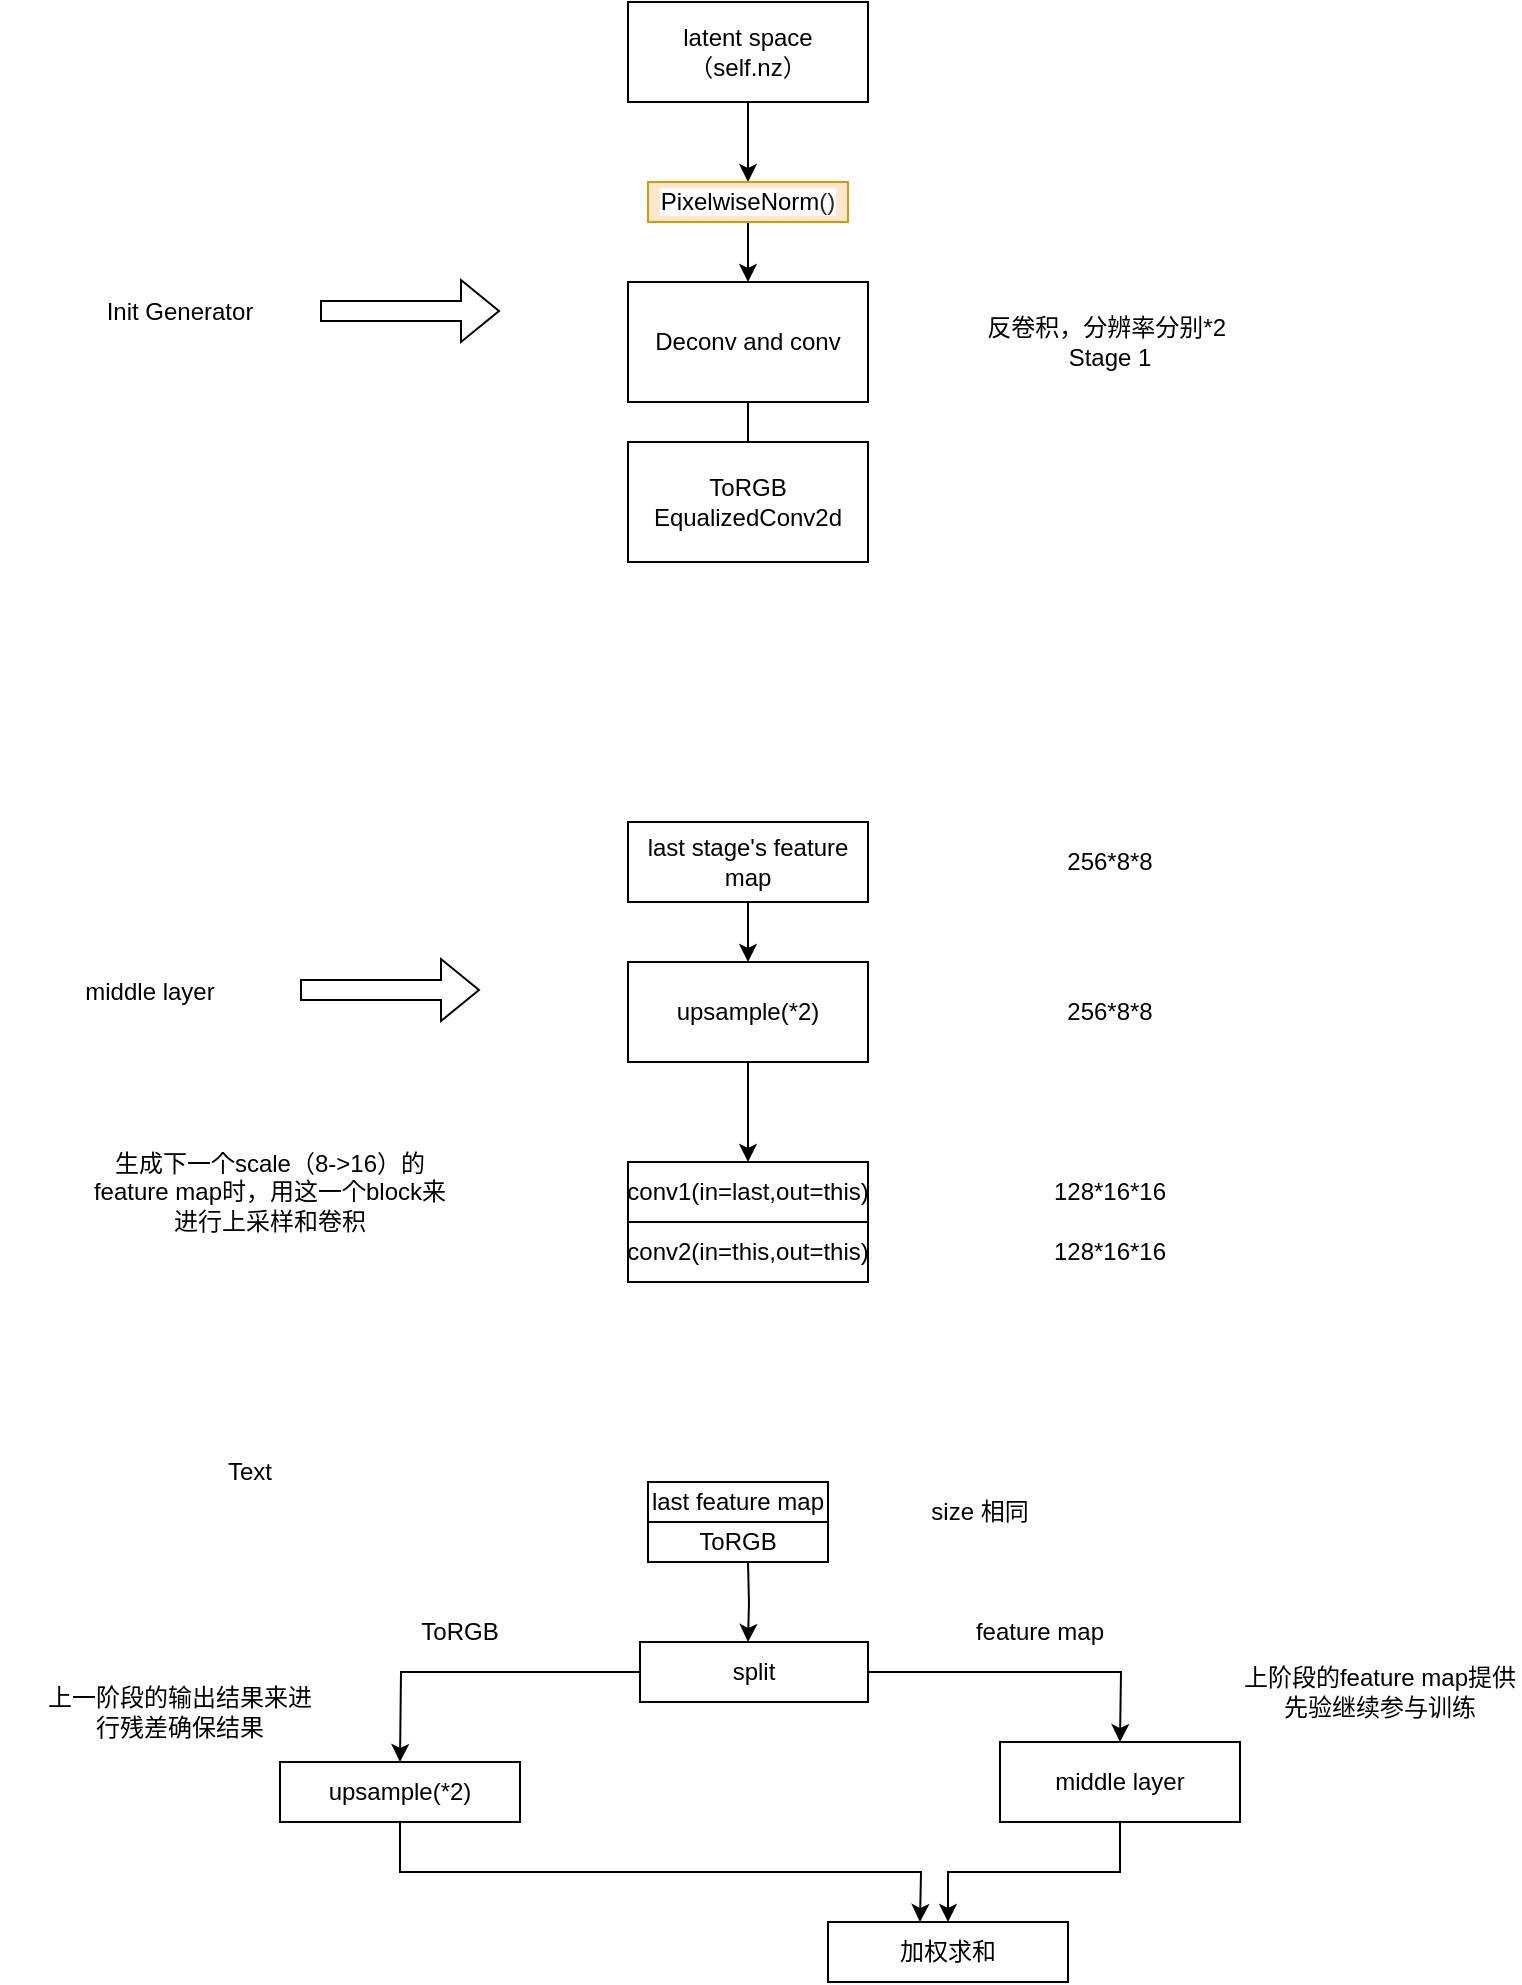 <mxfile version="15.4.0" type="device" pages="2"><diagram id="NvwPP1Ok2Q3GUZHNxRe3" name="Page-1"><mxGraphModel dx="1089" dy="810" grid="1" gridSize="10" guides="1" tooltips="1" connect="1" arrows="1" fold="1" page="1" pageScale="1" pageWidth="827" pageHeight="1169" math="0" shadow="0"><root><mxCell id="0"/><mxCell id="1" parent="0"/><mxCell id="ZQO6DVLImbm-Ayni14ZK-1" value="latent space （self.nz）" style="rounded=0;whiteSpace=wrap;html=1;" parent="1" vertex="1"><mxGeometry x="354" y="90" width="120" height="50" as="geometry"/></mxCell><mxCell id="ZQO6DVLImbm-Ayni14ZK-3" value="" style="endArrow=classic;html=1;rounded=0;exitX=0.5;exitY=1;exitDx=0;exitDy=0;" parent="1" source="ZQO6DVLImbm-Ayni14ZK-1" edge="1"><mxGeometry width="50" height="50" relative="1" as="geometry"><mxPoint x="390" y="410" as="sourcePoint"/><mxPoint x="414" y="180" as="targetPoint"/></mxGeometry></mxCell><mxCell id="ZQO6DVLImbm-Ayni14ZK-5" style="edgeStyle=orthogonalEdgeStyle;rounded=0;orthogonalLoop=1;jettySize=auto;html=1;exitX=0.5;exitY=1;exitDx=0;exitDy=0;" parent="1" source="ZQO6DVLImbm-Ayni14ZK-4" target="ZQO6DVLImbm-Ayni14ZK-6" edge="1"><mxGeometry relative="1" as="geometry"><mxPoint x="414" y="260" as="targetPoint"/></mxGeometry></mxCell><mxCell id="ZQO6DVLImbm-Ayni14ZK-4" value="&#10;&#10;&lt;span class=&quot;pl-v&quot; style=&quot;box-sizing: border-box; font-size: 12px; font-style: normal; font-weight: 400; letter-spacing: normal; text-indent: 0px; text-transform: none; word-spacing: 0px; background-color: rgb(255, 255, 255);&quot;&gt;&lt;span class=&quot;pl-token&quot; style=&quot;box-sizing: border-box&quot;&gt;PixelwiseNorm&lt;/span&gt;&lt;/span&gt;&lt;span style=&quot;color: rgb(36, 41, 47); font-size: 12px; font-style: normal; font-weight: 400; letter-spacing: normal; text-indent: 0px; text-transform: none; word-spacing: 0px; background-color: rgb(255, 255, 255); display: inline; float: none;&quot;&gt;()&lt;/span&gt;&#10;&#10;" style="rounded=0;whiteSpace=wrap;html=1;fillColor=#ffe6cc;strokeColor=#d79b00;" parent="1" vertex="1"><mxGeometry x="364" y="180" width="100" height="20" as="geometry"/></mxCell><mxCell id="ZQO6DVLImbm-Ayni14ZK-10" style="edgeStyle=orthogonalEdgeStyle;rounded=0;orthogonalLoop=1;jettySize=auto;html=1;exitX=0.5;exitY=1;exitDx=0;exitDy=0;" parent="1" source="ZQO6DVLImbm-Ayni14ZK-6" edge="1"><mxGeometry relative="1" as="geometry"><mxPoint x="414" y="320" as="targetPoint"/></mxGeometry></mxCell><mxCell id="ZQO6DVLImbm-Ayni14ZK-6" value="Deconv and conv" style="rounded=0;whiteSpace=wrap;html=1;" parent="1" vertex="1"><mxGeometry x="354" y="230" width="120" height="60" as="geometry"/></mxCell><mxCell id="ZQO6DVLImbm-Ayni14ZK-9" value="反卷积，分辨率分别*2&amp;nbsp;&lt;br&gt;Stage 1" style="text;html=1;strokeColor=none;fillColor=none;align=center;verticalAlign=middle;whiteSpace=wrap;rounded=0;" parent="1" vertex="1"><mxGeometry x="490" y="245" width="210" height="30" as="geometry"/></mxCell><mxCell id="ZQO6DVLImbm-Ayni14ZK-11" value="ToRGB&lt;br&gt;&lt;span style=&quot;color: rgb(36 , 41 , 47) ; font-family: , , &amp;#34;sf mono&amp;#34; , &amp;#34;menlo&amp;#34; , &amp;#34;consolas&amp;#34; , &amp;#34;liberation mono&amp;#34; , monospace ; background-color: rgb(255 , 255 , 255)&quot;&gt; &lt;/span&gt;&lt;span class=&quot;pl-v&quot; style=&quot;box-sizing: border-box ; font-family: , , &amp;#34;sf mono&amp;#34; , &amp;#34;menlo&amp;#34; , &amp;#34;consolas&amp;#34; , &amp;#34;liberation mono&amp;#34; , monospace ; background-color: rgb(255 , 255 , 255)&quot;&gt;&lt;span class=&quot;pl-token&quot; style=&quot;box-sizing: border-box&quot;&gt;EqualizedConv2d&lt;/span&gt;&lt;/span&gt;" style="rounded=0;whiteSpace=wrap;html=1;" parent="1" vertex="1"><mxGeometry x="354" y="310" width="120" height="60" as="geometry"/></mxCell><mxCell id="ZQO6DVLImbm-Ayni14ZK-13" value="Init Generator" style="text;html=1;strokeColor=none;fillColor=none;align=center;verticalAlign=middle;whiteSpace=wrap;rounded=0;" parent="1" vertex="1"><mxGeometry x="40" y="230" width="180" height="30" as="geometry"/></mxCell><mxCell id="ZQO6DVLImbm-Ayni14ZK-15" value="" style="shape=flexArrow;endArrow=classic;html=1;rounded=0;" parent="1" edge="1"><mxGeometry width="50" height="50" relative="1" as="geometry"><mxPoint x="200" y="244.5" as="sourcePoint"/><mxPoint x="290" y="244.5" as="targetPoint"/><Array as="points"><mxPoint x="290" y="244.5"/></Array></mxGeometry></mxCell><mxCell id="ZQO6DVLImbm-Ayni14ZK-17" style="edgeStyle=orthogonalEdgeStyle;rounded=0;orthogonalLoop=1;jettySize=auto;html=1;fontColor=#000000;" parent="1" source="ZQO6DVLImbm-Ayni14ZK-16" edge="1"><mxGeometry relative="1" as="geometry"><mxPoint x="414" y="570" as="targetPoint"/></mxGeometry></mxCell><mxCell id="ZQO6DVLImbm-Ayni14ZK-16" value="&lt;span style=&quot;background-color: rgb(255 , 255 , 255)&quot;&gt;last stage's feature map&lt;/span&gt;" style="rounded=0;whiteSpace=wrap;html=1;" parent="1" vertex="1"><mxGeometry x="354" y="500" width="120" height="40" as="geometry"/></mxCell><mxCell id="ZQO6DVLImbm-Ayni14ZK-18" value="conv1(in=last,out=this)" style="rounded=0;whiteSpace=wrap;html=1;fontColor=#000000;" parent="1" vertex="1"><mxGeometry x="354" y="670" width="120" height="30" as="geometry"/></mxCell><mxCell id="ZQO6DVLImbm-Ayni14ZK-23" value="conv2(in=this,out=this)" style="rounded=0;whiteSpace=wrap;html=1;fontColor=#000000;" parent="1" vertex="1"><mxGeometry x="354" y="700" width="120" height="30" as="geometry"/></mxCell><mxCell id="ZQO6DVLImbm-Ayni14ZK-24" value="256*8*8" style="text;html=1;strokeColor=none;fillColor=none;align=center;verticalAlign=middle;whiteSpace=wrap;rounded=0;fontColor=#000000;" parent="1" vertex="1"><mxGeometry x="540" y="505" width="110" height="30" as="geometry"/></mxCell><mxCell id="ZQO6DVLImbm-Ayni14ZK-25" value="128*16*16" style="text;html=1;strokeColor=none;fillColor=none;align=center;verticalAlign=middle;whiteSpace=wrap;rounded=0;fontColor=#000000;" parent="1" vertex="1"><mxGeometry x="540" y="670" width="110" height="30" as="geometry"/></mxCell><mxCell id="ZQO6DVLImbm-Ayni14ZK-26" value="128*16*16" style="text;html=1;strokeColor=none;fillColor=none;align=center;verticalAlign=middle;whiteSpace=wrap;rounded=0;fontColor=#000000;" parent="1" vertex="1"><mxGeometry x="540" y="700" width="110" height="30" as="geometry"/></mxCell><mxCell id="ZQO6DVLImbm-Ayni14ZK-28" style="edgeStyle=orthogonalEdgeStyle;rounded=0;orthogonalLoop=1;jettySize=auto;html=1;entryX=0.5;entryY=0;entryDx=0;entryDy=0;fontColor=#000000;" parent="1" source="ZQO6DVLImbm-Ayni14ZK-27" target="ZQO6DVLImbm-Ayni14ZK-18" edge="1"><mxGeometry relative="1" as="geometry"/></mxCell><mxCell id="ZQO6DVLImbm-Ayni14ZK-27" value="upsample(*2)" style="rounded=0;whiteSpace=wrap;html=1;fontColor=#000000;" parent="1" vertex="1"><mxGeometry x="354" y="570" width="120" height="50" as="geometry"/></mxCell><mxCell id="ZQO6DVLImbm-Ayni14ZK-29" value="256*8*8" style="text;html=1;strokeColor=none;fillColor=none;align=center;verticalAlign=middle;whiteSpace=wrap;rounded=0;fontColor=#000000;" parent="1" vertex="1"><mxGeometry x="540" y="580" width="110" height="30" as="geometry"/></mxCell><mxCell id="ZQO6DVLImbm-Ayni14ZK-31" value="middle layer" style="text;html=1;strokeColor=none;fillColor=none;align=center;verticalAlign=middle;whiteSpace=wrap;rounded=0;fontColor=#000000;" parent="1" vertex="1"><mxGeometry x="40" y="570" width="150" height="30" as="geometry"/></mxCell><mxCell id="ZQO6DVLImbm-Ayni14ZK-32" value="" style="shape=flexArrow;endArrow=classic;html=1;rounded=0;" parent="1" edge="1"><mxGeometry width="50" height="50" relative="1" as="geometry"><mxPoint x="190" y="584" as="sourcePoint"/><mxPoint x="280" y="584" as="targetPoint"/><Array as="points"><mxPoint x="280" y="584"/></Array></mxGeometry></mxCell><mxCell id="ZQO6DVLImbm-Ayni14ZK-34" value="生成下一个scale（8-&amp;gt;16）的feature map时，用这一个block来进行上采样和卷积" style="text;html=1;strokeColor=none;fillColor=none;align=center;verticalAlign=middle;whiteSpace=wrap;rounded=0;fontColor=#000000;" parent="1" vertex="1"><mxGeometry x="80" y="630" width="190" height="110" as="geometry"/></mxCell><mxCell id="ZQO6DVLImbm-Ayni14ZK-36" style="edgeStyle=orthogonalEdgeStyle;rounded=0;orthogonalLoop=1;jettySize=auto;html=1;fontColor=#000000;" parent="1" edge="1"><mxGeometry relative="1" as="geometry"><mxPoint x="414" y="910" as="targetPoint"/><mxPoint x="414" y="870" as="sourcePoint"/></mxGeometry></mxCell><mxCell id="ZQO6DVLImbm-Ayni14ZK-52" value="last feature map" style="rounded=0;whiteSpace=wrap;html=1;fontColor=#000000;" parent="1" vertex="1"><mxGeometry x="364" y="830" width="90" height="20" as="geometry"/></mxCell><mxCell id="ZQO6DVLImbm-Ayni14ZK-53" value="ToRGB" style="rounded=0;whiteSpace=wrap;html=1;fontColor=#000000;" parent="1" vertex="1"><mxGeometry x="364" y="850" width="90" height="20" as="geometry"/></mxCell><mxCell id="ZQO6DVLImbm-Ayni14ZK-54" value="size 相同" style="text;html=1;strokeColor=none;fillColor=none;align=center;verticalAlign=middle;whiteSpace=wrap;rounded=0;fontColor=#000000;" parent="1" vertex="1"><mxGeometry x="480" y="830" width="100" height="30" as="geometry"/></mxCell><mxCell id="ZQO6DVLImbm-Ayni14ZK-56" style="edgeStyle=orthogonalEdgeStyle;rounded=0;orthogonalLoop=1;jettySize=auto;html=1;fontColor=#000000;" parent="1" source="ZQO6DVLImbm-Ayni14ZK-55" edge="1"><mxGeometry relative="1" as="geometry"><mxPoint x="240" y="970" as="targetPoint"/></mxGeometry></mxCell><mxCell id="ZQO6DVLImbm-Ayni14ZK-57" style="edgeStyle=orthogonalEdgeStyle;rounded=0;orthogonalLoop=1;jettySize=auto;html=1;exitX=1;exitY=0.5;exitDx=0;exitDy=0;fontColor=#000000;" parent="1" source="ZQO6DVLImbm-Ayni14ZK-55" edge="1"><mxGeometry relative="1" as="geometry"><mxPoint x="600" y="960" as="targetPoint"/></mxGeometry></mxCell><mxCell id="ZQO6DVLImbm-Ayni14ZK-55" value="split" style="rounded=0;whiteSpace=wrap;html=1;fontColor=#000000;" parent="1" vertex="1"><mxGeometry x="360" y="910" width="114" height="30" as="geometry"/></mxCell><mxCell id="ZQO6DVLImbm-Ayni14ZK-66" style="edgeStyle=orthogonalEdgeStyle;rounded=0;orthogonalLoop=1;jettySize=auto;html=1;exitX=0.5;exitY=1;exitDx=0;exitDy=0;fontColor=#000000;" parent="1" source="ZQO6DVLImbm-Ayni14ZK-58" edge="1"><mxGeometry relative="1" as="geometry"><mxPoint x="500" y="1050" as="targetPoint"/></mxGeometry></mxCell><mxCell id="ZQO6DVLImbm-Ayni14ZK-58" value="upsample(*2)" style="rounded=0;whiteSpace=wrap;html=1;fontColor=#000000;" parent="1" vertex="1"><mxGeometry x="180" y="970" width="120" height="30" as="geometry"/></mxCell><mxCell id="ZQO6DVLImbm-Ayni14ZK-59" value="ToRGB" style="text;html=1;strokeColor=none;fillColor=none;align=center;verticalAlign=middle;whiteSpace=wrap;rounded=0;fontColor=#000000;" parent="1" vertex="1"><mxGeometry x="240" y="890" width="60" height="30" as="geometry"/></mxCell><mxCell id="ZQO6DVLImbm-Ayni14ZK-60" value="feature map" style="text;html=1;strokeColor=none;fillColor=none;align=center;verticalAlign=middle;whiteSpace=wrap;rounded=0;fontColor=#000000;" parent="1" vertex="1"><mxGeometry x="520" y="890" width="80" height="30" as="geometry"/></mxCell><mxCell id="ZQO6DVLImbm-Ayni14ZK-63" value="上一阶段的输出结果来进行残差确保结果" style="text;html=1;strokeColor=none;fillColor=none;align=center;verticalAlign=middle;whiteSpace=wrap;rounded=0;fontColor=#000000;" parent="1" vertex="1"><mxGeometry x="60" y="930" width="140" height="30" as="geometry"/></mxCell><mxCell id="ZQO6DVLImbm-Ayni14ZK-67" style="edgeStyle=orthogonalEdgeStyle;rounded=0;orthogonalLoop=1;jettySize=auto;html=1;exitX=0.5;exitY=1;exitDx=0;exitDy=0;fontColor=#000000;" parent="1" source="ZQO6DVLImbm-Ayni14ZK-64" target="ZQO6DVLImbm-Ayni14ZK-68" edge="1"><mxGeometry relative="1" as="geometry"><mxPoint x="600" y="1050" as="targetPoint"/></mxGeometry></mxCell><mxCell id="ZQO6DVLImbm-Ayni14ZK-64" value="middle layer" style="rounded=0;whiteSpace=wrap;html=1;fontColor=#000000;" parent="1" vertex="1"><mxGeometry x="540" y="960" width="120" height="40" as="geometry"/></mxCell><mxCell id="ZQO6DVLImbm-Ayni14ZK-65" value="上阶段的feature map提供先验继续参与训练" style="text;html=1;strokeColor=none;fillColor=none;align=center;verticalAlign=middle;whiteSpace=wrap;rounded=0;fontColor=#000000;" parent="1" vertex="1"><mxGeometry x="660" y="920" width="140" height="30" as="geometry"/></mxCell><mxCell id="ZQO6DVLImbm-Ayni14ZK-68" value="加权求和" style="rounded=0;whiteSpace=wrap;html=1;fontColor=#000000;" parent="1" vertex="1"><mxGeometry x="454" y="1050" width="120" height="30" as="geometry"/></mxCell><mxCell id="C6ZLuLgWiAo4SXpENCkx-1" value="Text" style="text;html=1;strokeColor=none;fillColor=none;align=center;verticalAlign=middle;whiteSpace=wrap;rounded=0;" vertex="1" parent="1"><mxGeometry x="60" y="810" width="210" height="30" as="geometry"/></mxCell></root></mxGraphModel></diagram><diagram id="MRm7hYM9w2q_CKQRevUT" name="第 2 页"><mxGraphModel dx="1916" dy="810" grid="1" gridSize="10" guides="1" tooltips="1" connect="1" arrows="1" fold="1" page="1" pageScale="1" pageWidth="827" pageHeight="1169" math="0" shadow="0"><root><mxCell id="OIkj9d6bI8l3Yt-hvBGD-0"/><mxCell id="OIkj9d6bI8l3Yt-hvBGD-1" parent="OIkj9d6bI8l3Yt-hvBGD-0"/><mxCell id="HZy1NiFDGmL6V-2gkKSl-12" value="" style="edgeStyle=orthogonalEdgeStyle;rounded=0;orthogonalLoop=1;jettySize=auto;html=1;" parent="OIkj9d6bI8l3Yt-hvBGD-1" source="HZy1NiFDGmL6V-2gkKSl-5" target="HZy1NiFDGmL6V-2gkKSl-11" edge="1"><mxGeometry relative="1" as="geometry"/></mxCell><mxCell id="HZy1NiFDGmL6V-2gkKSl-5" value="Start" style="rounded=0;whiteSpace=wrap;html=1;" parent="OIkj9d6bI8l3Yt-hvBGD-1" vertex="1"><mxGeometry x="130" y="120" width="120" height="40" as="geometry"/></mxCell><mxCell id="HZy1NiFDGmL6V-2gkKSl-6" value="self.tickers(dataloader每传递一次数据就+1) 用来控制合适grow何时flush" style="text;html=1;strokeColor=none;fillColor=none;align=center;verticalAlign=middle;whiteSpace=wrap;rounded=0;" parent="OIkj9d6bI8l3Yt-hvBGD-1" vertex="1"><mxGeometry x="-1" y="60" width="430" height="20" as="geometry"/></mxCell><mxCell id="HZy1NiFDGmL6V-2gkKSl-13" style="edgeStyle=orthogonalEdgeStyle;rounded=0;orthogonalLoop=1;jettySize=auto;html=1;startArrow=none;" parent="OIkj9d6bI8l3Yt-hvBGD-1" source="HZy1NiFDGmL6V-2gkKSl-14" edge="1"><mxGeometry relative="1" as="geometry"><mxPoint y="310" as="targetPoint"/></mxGeometry></mxCell><mxCell id="W5gNc6yxra2LOmc0WYb1-0" value="Stage != 1" style="edgeStyle=orthogonalEdgeStyle;rounded=0;orthogonalLoop=1;jettySize=auto;html=1;exitX=1;exitY=0.5;exitDx=0;exitDy=0;entryX=0.5;entryY=0;entryDx=0;entryDy=0;" edge="1" parent="OIkj9d6bI8l3Yt-hvBGD-1" source="HZy1NiFDGmL6V-2gkKSl-11" target="W5gNc6yxra2LOmc0WYb1-2"><mxGeometry relative="1" as="geometry"><mxPoint x="360" y="300" as="targetPoint"/><Array as="points"><mxPoint x="360" y="230"/></Array></mxGeometry></mxCell><mxCell id="HZy1NiFDGmL6V-2gkKSl-11" value="Stage?" style="rhombus;whiteSpace=wrap;html=1;rounded=0;" parent="OIkj9d6bI8l3Yt-hvBGD-1" vertex="1"><mxGeometry x="150" y="190" width="80" height="80" as="geometry"/></mxCell><mxCell id="HZy1NiFDGmL6V-2gkKSl-14" value="Stage=1" style="text;html=1;strokeColor=none;fillColor=none;align=center;verticalAlign=middle;whiteSpace=wrap;rounded=0;" parent="OIkj9d6bI8l3Yt-hvBGD-1" vertex="1"><mxGeometry x="30" y="215" width="60" height="30" as="geometry"/></mxCell><mxCell id="HZy1NiFDGmL6V-2gkKSl-15" value="" style="edgeStyle=orthogonalEdgeStyle;rounded=0;orthogonalLoop=1;jettySize=auto;html=1;endArrow=none;" parent="OIkj9d6bI8l3Yt-hvBGD-1" source="HZy1NiFDGmL6V-2gkKSl-11" target="HZy1NiFDGmL6V-2gkKSl-14" edge="1"><mxGeometry relative="1" as="geometry"><mxPoint y="310" as="targetPoint"/><mxPoint x="150" y="230" as="sourcePoint"/></mxGeometry></mxCell><mxCell id="HZy1NiFDGmL6V-2gkKSl-18" style="edgeStyle=orthogonalEdgeStyle;rounded=0;orthogonalLoop=1;jettySize=auto;html=1;" parent="OIkj9d6bI8l3Yt-hvBGD-1" source="HZy1NiFDGmL6V-2gkKSl-17" edge="1"><mxGeometry relative="1" as="geometry"><mxPoint y="400" as="targetPoint"/></mxGeometry></mxCell><mxCell id="HZy1NiFDGmL6V-2gkKSl-17" value="alpha=0,不需要残差" style="rounded=0;whiteSpace=wrap;html=1;" parent="OIkj9d6bI8l3Yt-hvBGD-1" vertex="1"><mxGeometry x="-60" y="310" width="120" height="40" as="geometry"/></mxCell><mxCell id="HZy1NiFDGmL6V-2gkKSl-19" value="alpha=0,不需要残差" style="rounded=0;whiteSpace=wrap;html=1;" parent="OIkj9d6bI8l3Yt-hvBGD-1" vertex="1"><mxGeometry x="-60" y="400" width="120" height="40" as="geometry"/></mxCell><mxCell id="W5gNc6yxra2LOmc0WYb1-4" style="edgeStyle=orthogonalEdgeStyle;rounded=0;orthogonalLoop=1;jettySize=auto;html=1;" edge="1" parent="OIkj9d6bI8l3Yt-hvBGD-1" source="W5gNc6yxra2LOmc0WYb1-2"><mxGeometry relative="1" as="geometry"><mxPoint x="230" y="410" as="targetPoint"/></mxGeometry></mxCell><mxCell id="W5gNc6yxra2LOmc0WYb1-8" style="edgeStyle=orthogonalEdgeStyle;rounded=0;orthogonalLoop=1;jettySize=auto;html=1;" edge="1" parent="OIkj9d6bI8l3Yt-hvBGD-1" source="W5gNc6yxra2LOmc0WYb1-2"><mxGeometry relative="1" as="geometry"><mxPoint x="360" y="410" as="targetPoint"/></mxGeometry></mxCell><mxCell id="W5gNc6yxra2LOmc0WYb1-10" style="edgeStyle=orthogonalEdgeStyle;rounded=0;orthogonalLoop=1;jettySize=auto;html=1;exitX=1;exitY=0.5;exitDx=0;exitDy=0;" edge="1" parent="OIkj9d6bI8l3Yt-hvBGD-1" source="W5gNc6yxra2LOmc0WYb1-2"><mxGeometry relative="1" as="geometry"><mxPoint x="500" y="410" as="targetPoint"/></mxGeometry></mxCell><mxCell id="W5gNc6yxra2LOmc0WYb1-2" value="Tick" style="rhombus;whiteSpace=wrap;html=1;rounded=0;" vertex="1" parent="OIkj9d6bI8l3Yt-hvBGD-1"><mxGeometry x="320" y="310" width="80" height="80" as="geometry"/></mxCell><mxCell id="W5gNc6yxra2LOmc0WYb1-3" value="用来更新alpha值，结合delta" style="text;html=1;strokeColor=none;fillColor=none;align=center;verticalAlign=middle;whiteSpace=wrap;rounded=0;" vertex="1" parent="OIkj9d6bI8l3Yt-hvBGD-1"><mxGeometry x="390" y="280" width="180" height="30" as="geometry"/></mxCell><mxCell id="W5gNc6yxra2LOmc0WYb1-6" value="tick=0" style="text;html=1;strokeColor=none;fillColor=none;align=center;verticalAlign=middle;whiteSpace=wrap;rounded=0;" vertex="1" parent="OIkj9d6bI8l3Yt-hvBGD-1"><mxGeometry x="160" y="360" width="60" height="30" as="geometry"/></mxCell><mxCell id="W5gNc6yxra2LOmc0WYb1-7" value="alpha=0" style="rounded=0;whiteSpace=wrap;html=1;" vertex="1" parent="OIkj9d6bI8l3Yt-hvBGD-1"><mxGeometry x="200" y="410" width="70" height="50" as="geometry"/></mxCell><mxCell id="W5gNc6yxra2LOmc0WYb1-9" value="alpha递增" style="rounded=0;whiteSpace=wrap;html=1;" vertex="1" parent="OIkj9d6bI8l3Yt-hvBGD-1"><mxGeometry x="325" y="410" width="70" height="50" as="geometry"/></mxCell><mxCell id="W5gNc6yxra2LOmc0WYb1-11" value="alpha=1" style="rounded=0;whiteSpace=wrap;html=1;" vertex="1" parent="OIkj9d6bI8l3Yt-hvBGD-1"><mxGeometry x="450" y="410" width="70" height="50" as="geometry"/></mxCell></root></mxGraphModel></diagram></mxfile>